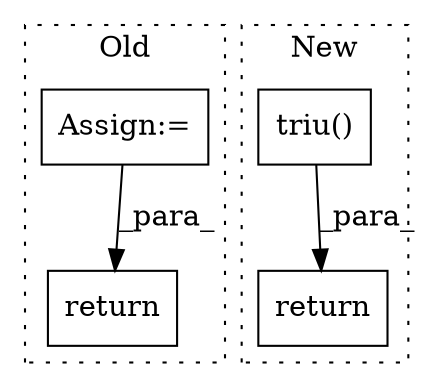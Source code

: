digraph G {
subgraph cluster0 {
1 [label="return" a="93" s="5499" l="7" shape="box"];
3 [label="Assign:=" a="68" s="5248" l="3" shape="box"];
label = "Old";
style="dotted";
}
subgraph cluster1 {
2 [label="triu()" a="75" s="2739,2773" l="33,1" shape="box"];
4 [label="return" a="93" s="2938" l="7" shape="box"];
label = "New";
style="dotted";
}
2 -> 4 [label="_para_"];
3 -> 1 [label="_para_"];
}